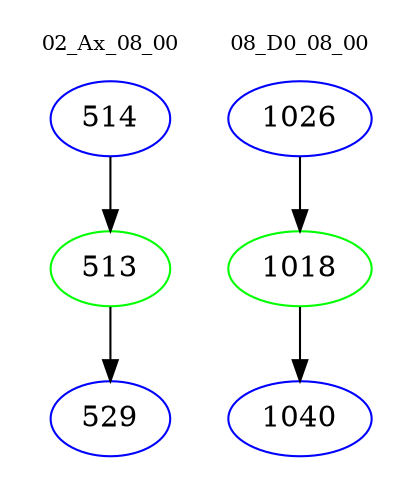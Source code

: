 digraph{
subgraph cluster_0 {
color = white
label = "02_Ax_08_00";
fontsize=10;
T0_514 [label="514", color="blue"]
T0_514 -> T0_513 [color="black"]
T0_513 [label="513", color="green"]
T0_513 -> T0_529 [color="black"]
T0_529 [label="529", color="blue"]
}
subgraph cluster_1 {
color = white
label = "08_D0_08_00";
fontsize=10;
T1_1026 [label="1026", color="blue"]
T1_1026 -> T1_1018 [color="black"]
T1_1018 [label="1018", color="green"]
T1_1018 -> T1_1040 [color="black"]
T1_1040 [label="1040", color="blue"]
}
}
